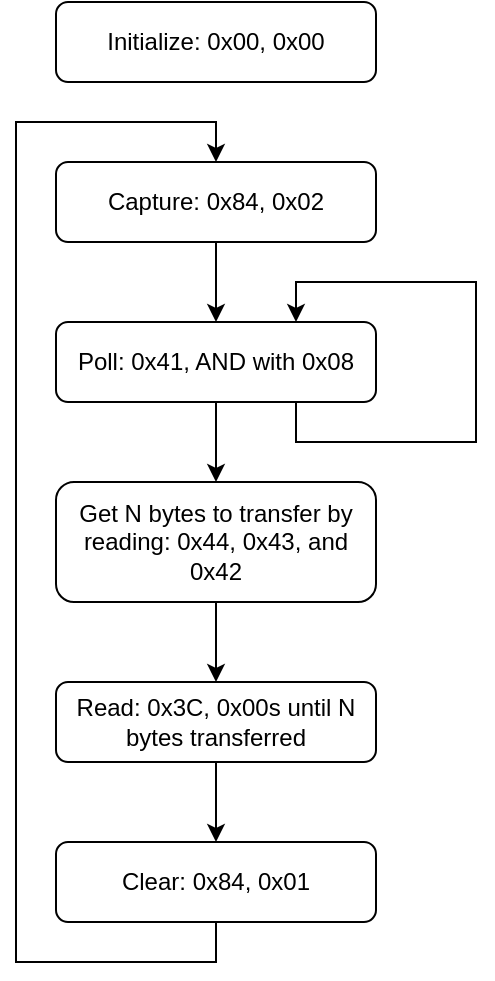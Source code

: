 <mxfile version="13.7.9" type="embed"><diagram id="zltHORVRJTrpiA5doH67" name="Page-1"><mxGraphModel dx="270" dy="748" grid="1" gridSize="10" guides="1" tooltips="1" connect="1" arrows="1" fold="1" page="1" pageScale="1" pageWidth="850" pageHeight="1100" math="0" shadow="0"><root><mxCell id="0"/><mxCell id="1" parent="0"/><mxCell id="n4gTFDvPgb5RRleDdIbf-3" value="" style="edgeStyle=orthogonalEdgeStyle;rounded=0;orthogonalLoop=1;jettySize=auto;html=1;" parent="1" source="n4gTFDvPgb5RRleDdIbf-1" target="n4gTFDvPgb5RRleDdIbf-2" edge="1"><mxGeometry relative="1" as="geometry"/></mxCell><mxCell id="n4gTFDvPgb5RRleDdIbf-1" value="Capture: 0x84, 0x02" style="rounded=1;whiteSpace=wrap;html=1;" parent="1" vertex="1"><mxGeometry x="200" y="160" width="160" height="40" as="geometry"/></mxCell><mxCell id="n4gTFDvPgb5RRleDdIbf-10" value="" style="edgeStyle=orthogonalEdgeStyle;rounded=0;orthogonalLoop=1;jettySize=auto;html=1;" parent="1" source="n4gTFDvPgb5RRleDdIbf-2" target="n4gTFDvPgb5RRleDdIbf-9" edge="1"><mxGeometry relative="1" as="geometry"/></mxCell><mxCell id="n4gTFDvPgb5RRleDdIbf-2" value="Poll: 0x41, AND with 0x08" style="rounded=1;whiteSpace=wrap;html=1;" parent="1" vertex="1"><mxGeometry x="200" y="240" width="160" height="40" as="geometry"/></mxCell><mxCell id="n4gTFDvPgb5RRleDdIbf-7" value="" style="edgeStyle=orthogonalEdgeStyle;rounded=0;orthogonalLoop=1;jettySize=auto;html=1;" parent="1" source="n4gTFDvPgb5RRleDdIbf-4" target="n4gTFDvPgb5RRleDdIbf-5" edge="1"><mxGeometry relative="1" as="geometry"/></mxCell><mxCell id="n4gTFDvPgb5RRleDdIbf-4" value="Read: 0x3C, 0x00s until N bytes transferred" style="rounded=1;whiteSpace=wrap;html=1;" parent="1" vertex="1"><mxGeometry x="200" y="420" width="160" height="40" as="geometry"/></mxCell><mxCell id="3" style="edgeStyle=orthogonalEdgeStyle;rounded=0;orthogonalLoop=1;jettySize=auto;html=1;entryX=0.5;entryY=0;entryDx=0;entryDy=0;exitX=0.5;exitY=1;exitDx=0;exitDy=0;" parent="1" source="n4gTFDvPgb5RRleDdIbf-5" target="n4gTFDvPgb5RRleDdIbf-1" edge="1"><mxGeometry relative="1" as="geometry"><Array as="points"><mxPoint x="280" y="560"/><mxPoint x="180" y="560"/><mxPoint x="180" y="140"/><mxPoint x="280" y="140"/></Array></mxGeometry></mxCell><mxCell id="n4gTFDvPgb5RRleDdIbf-5" value="Clear: 0x84, 0x01" style="rounded=1;whiteSpace=wrap;html=1;" parent="1" vertex="1"><mxGeometry x="200" y="500" width="160" height="40" as="geometry"/></mxCell><mxCell id="n4gTFDvPgb5RRleDdIbf-8" style="edgeStyle=orthogonalEdgeStyle;rounded=0;orthogonalLoop=1;jettySize=auto;html=1;exitX=0.75;exitY=1;exitDx=0;exitDy=0;entryX=0.75;entryY=0;entryDx=0;entryDy=0;" parent="1" source="n4gTFDvPgb5RRleDdIbf-2" target="n4gTFDvPgb5RRleDdIbf-2" edge="1"><mxGeometry relative="1" as="geometry"><Array as="points"><mxPoint x="320" y="300"/><mxPoint x="410" y="300"/><mxPoint x="410" y="220"/><mxPoint x="320" y="220"/></Array></mxGeometry></mxCell><mxCell id="n4gTFDvPgb5RRleDdIbf-11" value="" style="edgeStyle=orthogonalEdgeStyle;rounded=0;orthogonalLoop=1;jettySize=auto;html=1;" parent="1" source="n4gTFDvPgb5RRleDdIbf-9" target="n4gTFDvPgb5RRleDdIbf-4" edge="1"><mxGeometry relative="1" as="geometry"/></mxCell><mxCell id="n4gTFDvPgb5RRleDdIbf-9" value="Get N bytes to transfer by reading: 0x44, 0x43, and 0x42" style="rounded=1;whiteSpace=wrap;html=1;" parent="1" vertex="1"><mxGeometry x="200" y="320" width="160" height="60" as="geometry"/></mxCell><mxCell id="4" value="Initialize: 0x00, 0x00" style="rounded=1;whiteSpace=wrap;html=1;" vertex="1" parent="1"><mxGeometry x="200" y="80" width="160" height="40" as="geometry"/></mxCell></root></mxGraphModel></diagram></mxfile>